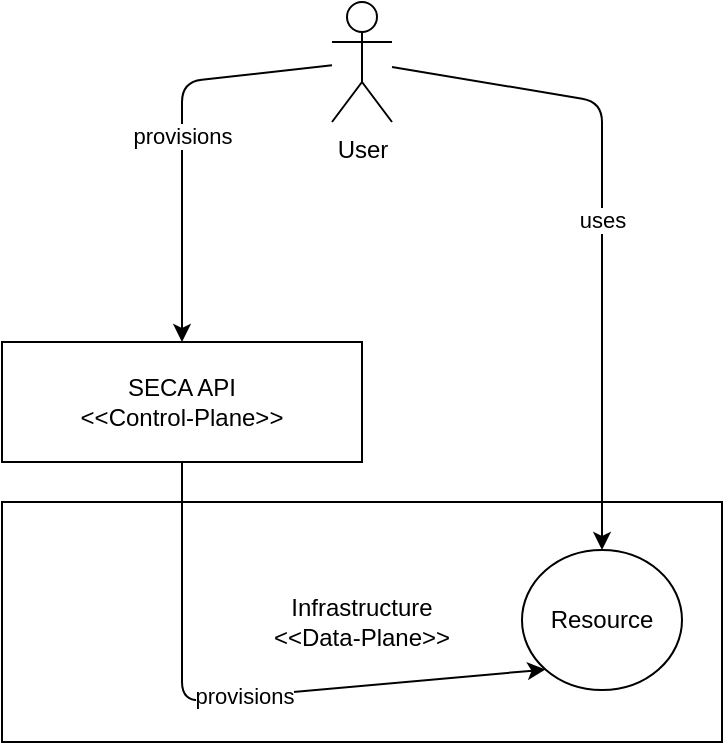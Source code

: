 <mxfile>
    <diagram id="GR_GxVHpgNyokB_BFp6y" name="Page-1">
        <mxGraphModel dx="667" dy="554" grid="1" gridSize="10" guides="1" tooltips="1" connect="1" arrows="1" fold="1" page="1" pageScale="1" pageWidth="1169" pageHeight="827" math="0" shadow="0">
            <root>
                <mxCell id="0"/>
                <mxCell id="1" parent="0"/>
                <mxCell id="7" value="Infrastructure&lt;br&gt;&amp;lt;&amp;lt;Data-Plane&amp;gt;&amp;gt;" style="rounded=0;whiteSpace=wrap;html=1;" vertex="1" parent="1">
                    <mxGeometry x="80" y="320" width="360" height="120" as="geometry"/>
                </mxCell>
                <mxCell id="4" value="provisions" style="edgeStyle=none;html=1;entryX=0.5;entryY=0;entryDx=0;entryDy=0;" edge="1" parent="1" source="2" target="3">
                    <mxGeometry relative="1" as="geometry">
                        <Array as="points">
                            <mxPoint x="170" y="110"/>
                        </Array>
                    </mxGeometry>
                </mxCell>
                <mxCell id="9" value="uses" style="edgeStyle=none;html=1;entryX=0.5;entryY=0;entryDx=0;entryDy=0;" edge="1" parent="1" source="2" target="6">
                    <mxGeometry relative="1" as="geometry">
                        <Array as="points">
                            <mxPoint x="380" y="120"/>
                        </Array>
                    </mxGeometry>
                </mxCell>
                <mxCell id="2" value="User" style="shape=umlActor;verticalLabelPosition=bottom;verticalAlign=top;html=1;outlineConnect=0;" vertex="1" parent="1">
                    <mxGeometry x="245" y="70" width="30" height="60" as="geometry"/>
                </mxCell>
                <mxCell id="8" value="provisions" style="edgeStyle=none;html=1;entryX=0;entryY=1;entryDx=0;entryDy=0;" edge="1" parent="1" source="3" target="6">
                    <mxGeometry relative="1" as="geometry">
                        <Array as="points">
                            <mxPoint x="170" y="420"/>
                        </Array>
                    </mxGeometry>
                </mxCell>
                <mxCell id="3" value="SECA API&lt;br&gt;&amp;lt;&amp;lt;Control-Plane&amp;gt;&amp;gt;" style="rounded=0;whiteSpace=wrap;html=1;" vertex="1" parent="1">
                    <mxGeometry x="80" y="240" width="180" height="60" as="geometry"/>
                </mxCell>
                <mxCell id="6" value="Resource" style="ellipse;whiteSpace=wrap;html=1;" vertex="1" parent="1">
                    <mxGeometry x="340" y="344" width="80" height="70" as="geometry"/>
                </mxCell>
            </root>
        </mxGraphModel>
    </diagram>
</mxfile>